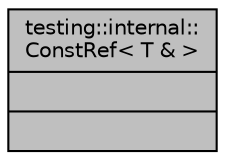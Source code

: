 digraph "testing::internal::ConstRef&lt; T &amp; &gt;"
{
 // INTERACTIVE_SVG=YES
 // LATEX_PDF_SIZE
  edge [fontname="Helvetica",fontsize="10",labelfontname="Helvetica",labelfontsize="10"];
  node [fontname="Helvetica",fontsize="10",shape=record];
  Node1 [label="{testing::internal::\lConstRef\< T & \>\n||}",height=0.2,width=0.4,color="black", fillcolor="grey75", style="filled", fontcolor="black",tooltip=" "];
}

